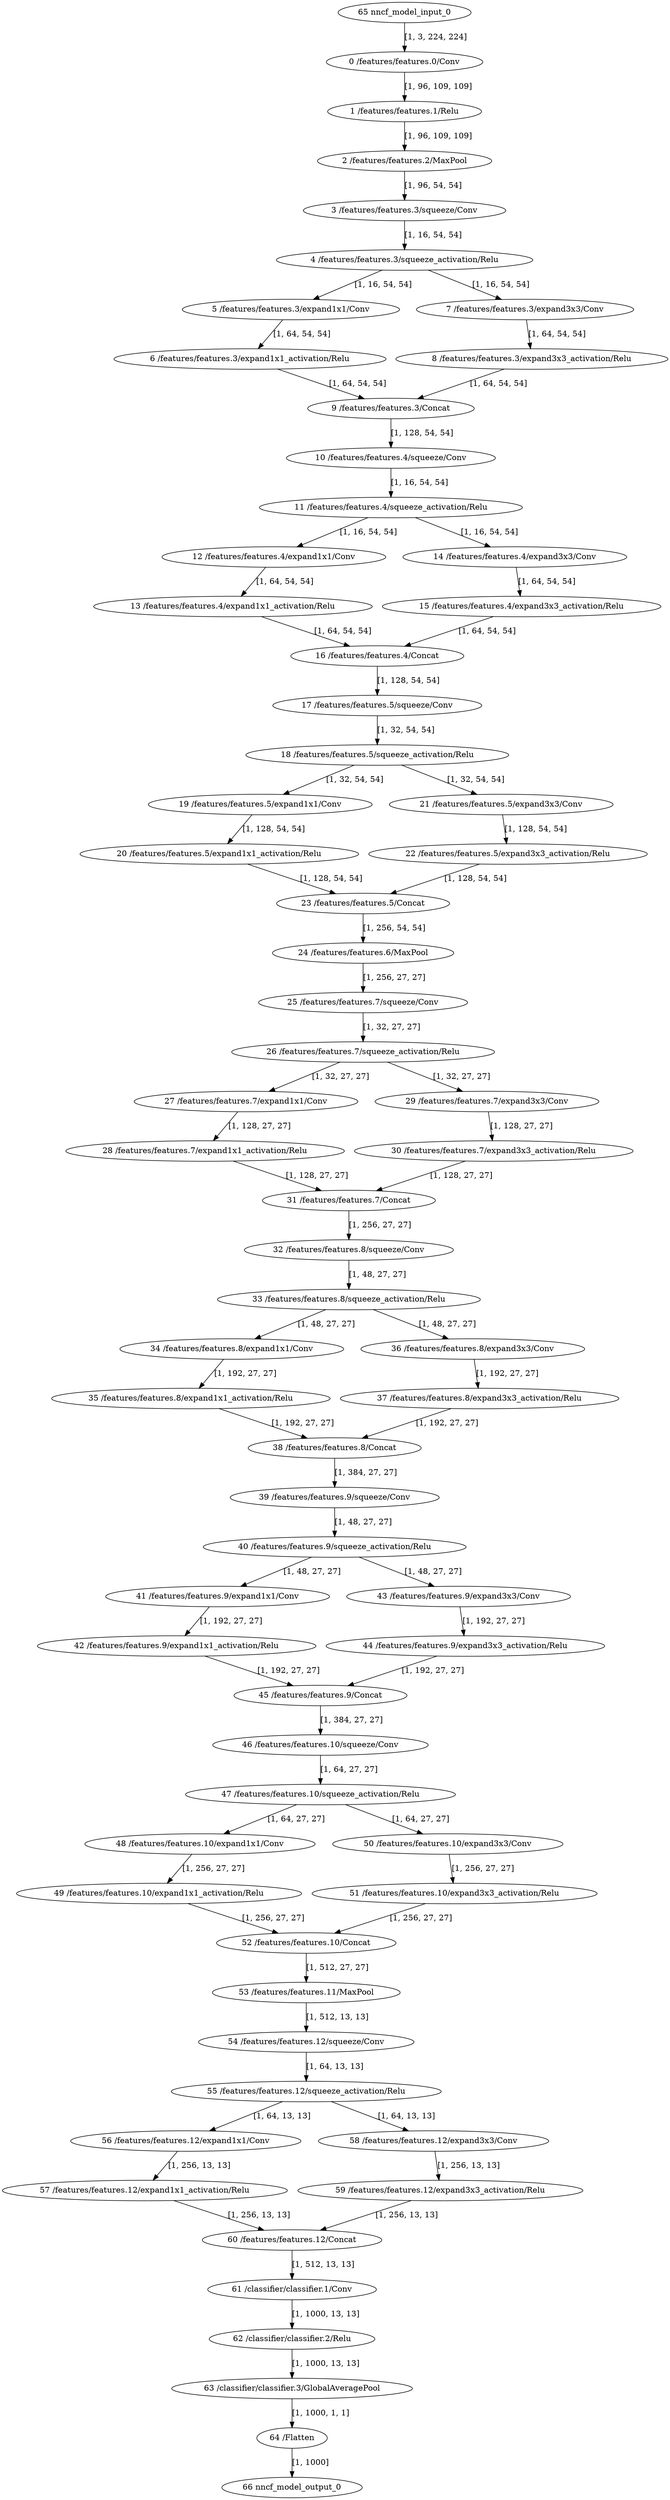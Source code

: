 strict digraph  {
"0 /features/features.0/Conv" [id=0, type=Conv];
"1 /features/features.1/Relu" [id=1, type=Relu];
"2 /features/features.2/MaxPool" [id=2, type=MaxPool];
"3 /features/features.3/squeeze/Conv" [id=3, type=Conv];
"4 /features/features.3/squeeze_activation/Relu" [id=4, type=Relu];
"5 /features/features.3/expand1x1/Conv" [id=5, type=Conv];
"6 /features/features.3/expand1x1_activation/Relu" [id=6, type=Relu];
"7 /features/features.3/expand3x3/Conv" [id=7, type=Conv];
"8 /features/features.3/expand3x3_activation/Relu" [id=8, type=Relu];
"9 /features/features.3/Concat" [id=9, type=Concat];
"10 /features/features.4/squeeze/Conv" [id=10, type=Conv];
"11 /features/features.4/squeeze_activation/Relu" [id=11, type=Relu];
"12 /features/features.4/expand1x1/Conv" [id=12, type=Conv];
"13 /features/features.4/expand1x1_activation/Relu" [id=13, type=Relu];
"14 /features/features.4/expand3x3/Conv" [id=14, type=Conv];
"15 /features/features.4/expand3x3_activation/Relu" [id=15, type=Relu];
"16 /features/features.4/Concat" [id=16, type=Concat];
"17 /features/features.5/squeeze/Conv" [id=17, type=Conv];
"18 /features/features.5/squeeze_activation/Relu" [id=18, type=Relu];
"19 /features/features.5/expand1x1/Conv" [id=19, type=Conv];
"20 /features/features.5/expand1x1_activation/Relu" [id=20, type=Relu];
"21 /features/features.5/expand3x3/Conv" [id=21, type=Conv];
"22 /features/features.5/expand3x3_activation/Relu" [id=22, type=Relu];
"23 /features/features.5/Concat" [id=23, type=Concat];
"24 /features/features.6/MaxPool" [id=24, type=MaxPool];
"25 /features/features.7/squeeze/Conv" [id=25, type=Conv];
"26 /features/features.7/squeeze_activation/Relu" [id=26, type=Relu];
"27 /features/features.7/expand1x1/Conv" [id=27, type=Conv];
"28 /features/features.7/expand1x1_activation/Relu" [id=28, type=Relu];
"29 /features/features.7/expand3x3/Conv" [id=29, type=Conv];
"30 /features/features.7/expand3x3_activation/Relu" [id=30, type=Relu];
"31 /features/features.7/Concat" [id=31, type=Concat];
"32 /features/features.8/squeeze/Conv" [id=32, type=Conv];
"33 /features/features.8/squeeze_activation/Relu" [id=33, type=Relu];
"34 /features/features.8/expand1x1/Conv" [id=34, type=Conv];
"35 /features/features.8/expand1x1_activation/Relu" [id=35, type=Relu];
"36 /features/features.8/expand3x3/Conv" [id=36, type=Conv];
"37 /features/features.8/expand3x3_activation/Relu" [id=37, type=Relu];
"38 /features/features.8/Concat" [id=38, type=Concat];
"39 /features/features.9/squeeze/Conv" [id=39, type=Conv];
"40 /features/features.9/squeeze_activation/Relu" [id=40, type=Relu];
"41 /features/features.9/expand1x1/Conv" [id=41, type=Conv];
"42 /features/features.9/expand1x1_activation/Relu" [id=42, type=Relu];
"43 /features/features.9/expand3x3/Conv" [id=43, type=Conv];
"44 /features/features.9/expand3x3_activation/Relu" [id=44, type=Relu];
"45 /features/features.9/Concat" [id=45, type=Concat];
"46 /features/features.10/squeeze/Conv" [id=46, type=Conv];
"47 /features/features.10/squeeze_activation/Relu" [id=47, type=Relu];
"48 /features/features.10/expand1x1/Conv" [id=48, type=Conv];
"49 /features/features.10/expand1x1_activation/Relu" [id=49, type=Relu];
"50 /features/features.10/expand3x3/Conv" [id=50, type=Conv];
"51 /features/features.10/expand3x3_activation/Relu" [id=51, type=Relu];
"52 /features/features.10/Concat" [id=52, type=Concat];
"53 /features/features.11/MaxPool" [id=53, type=MaxPool];
"54 /features/features.12/squeeze/Conv" [id=54, type=Conv];
"55 /features/features.12/squeeze_activation/Relu" [id=55, type=Relu];
"56 /features/features.12/expand1x1/Conv" [id=56, type=Conv];
"57 /features/features.12/expand1x1_activation/Relu" [id=57, type=Relu];
"58 /features/features.12/expand3x3/Conv" [id=58, type=Conv];
"59 /features/features.12/expand3x3_activation/Relu" [id=59, type=Relu];
"60 /features/features.12/Concat" [id=60, type=Concat];
"61 /classifier/classifier.1/Conv" [id=61, type=Conv];
"62 /classifier/classifier.2/Relu" [id=62, type=Relu];
"63 /classifier/classifier.3/GlobalAveragePool" [id=63, type=GlobalAveragePool];
"64 /Flatten" [id=64, type=Flatten];
"65 nncf_model_input_0" [id=65, type=nncf_model_input];
"66 nncf_model_output_0" [id=66, type=nncf_model_output];
"0 /features/features.0/Conv" -> "1 /features/features.1/Relu"  [label="[1, 96, 109, 109]", style=solid];
"1 /features/features.1/Relu" -> "2 /features/features.2/MaxPool"  [label="[1, 96, 109, 109]", style=solid];
"2 /features/features.2/MaxPool" -> "3 /features/features.3/squeeze/Conv"  [label="[1, 96, 54, 54]", style=solid];
"3 /features/features.3/squeeze/Conv" -> "4 /features/features.3/squeeze_activation/Relu"  [label="[1, 16, 54, 54]", style=solid];
"4 /features/features.3/squeeze_activation/Relu" -> "5 /features/features.3/expand1x1/Conv"  [label="[1, 16, 54, 54]", style=solid];
"4 /features/features.3/squeeze_activation/Relu" -> "7 /features/features.3/expand3x3/Conv"  [label="[1, 16, 54, 54]", style=solid];
"5 /features/features.3/expand1x1/Conv" -> "6 /features/features.3/expand1x1_activation/Relu"  [label="[1, 64, 54, 54]", style=solid];
"6 /features/features.3/expand1x1_activation/Relu" -> "9 /features/features.3/Concat"  [label="[1, 64, 54, 54]", style=solid];
"7 /features/features.3/expand3x3/Conv" -> "8 /features/features.3/expand3x3_activation/Relu"  [label="[1, 64, 54, 54]", style=solid];
"8 /features/features.3/expand3x3_activation/Relu" -> "9 /features/features.3/Concat"  [label="[1, 64, 54, 54]", style=solid];
"9 /features/features.3/Concat" -> "10 /features/features.4/squeeze/Conv"  [label="[1, 128, 54, 54]", style=solid];
"10 /features/features.4/squeeze/Conv" -> "11 /features/features.4/squeeze_activation/Relu"  [label="[1, 16, 54, 54]", style=solid];
"11 /features/features.4/squeeze_activation/Relu" -> "12 /features/features.4/expand1x1/Conv"  [label="[1, 16, 54, 54]", style=solid];
"11 /features/features.4/squeeze_activation/Relu" -> "14 /features/features.4/expand3x3/Conv"  [label="[1, 16, 54, 54]", style=solid];
"12 /features/features.4/expand1x1/Conv" -> "13 /features/features.4/expand1x1_activation/Relu"  [label="[1, 64, 54, 54]", style=solid];
"13 /features/features.4/expand1x1_activation/Relu" -> "16 /features/features.4/Concat"  [label="[1, 64, 54, 54]", style=solid];
"14 /features/features.4/expand3x3/Conv" -> "15 /features/features.4/expand3x3_activation/Relu"  [label="[1, 64, 54, 54]", style=solid];
"15 /features/features.4/expand3x3_activation/Relu" -> "16 /features/features.4/Concat"  [label="[1, 64, 54, 54]", style=solid];
"16 /features/features.4/Concat" -> "17 /features/features.5/squeeze/Conv"  [label="[1, 128, 54, 54]", style=solid];
"17 /features/features.5/squeeze/Conv" -> "18 /features/features.5/squeeze_activation/Relu"  [label="[1, 32, 54, 54]", style=solid];
"18 /features/features.5/squeeze_activation/Relu" -> "19 /features/features.5/expand1x1/Conv"  [label="[1, 32, 54, 54]", style=solid];
"18 /features/features.5/squeeze_activation/Relu" -> "21 /features/features.5/expand3x3/Conv"  [label="[1, 32, 54, 54]", style=solid];
"19 /features/features.5/expand1x1/Conv" -> "20 /features/features.5/expand1x1_activation/Relu"  [label="[1, 128, 54, 54]", style=solid];
"20 /features/features.5/expand1x1_activation/Relu" -> "23 /features/features.5/Concat"  [label="[1, 128, 54, 54]", style=solid];
"21 /features/features.5/expand3x3/Conv" -> "22 /features/features.5/expand3x3_activation/Relu"  [label="[1, 128, 54, 54]", style=solid];
"22 /features/features.5/expand3x3_activation/Relu" -> "23 /features/features.5/Concat"  [label="[1, 128, 54, 54]", style=solid];
"23 /features/features.5/Concat" -> "24 /features/features.6/MaxPool"  [label="[1, 256, 54, 54]", style=solid];
"24 /features/features.6/MaxPool" -> "25 /features/features.7/squeeze/Conv"  [label="[1, 256, 27, 27]", style=solid];
"25 /features/features.7/squeeze/Conv" -> "26 /features/features.7/squeeze_activation/Relu"  [label="[1, 32, 27, 27]", style=solid];
"26 /features/features.7/squeeze_activation/Relu" -> "27 /features/features.7/expand1x1/Conv"  [label="[1, 32, 27, 27]", style=solid];
"26 /features/features.7/squeeze_activation/Relu" -> "29 /features/features.7/expand3x3/Conv"  [label="[1, 32, 27, 27]", style=solid];
"27 /features/features.7/expand1x1/Conv" -> "28 /features/features.7/expand1x1_activation/Relu"  [label="[1, 128, 27, 27]", style=solid];
"28 /features/features.7/expand1x1_activation/Relu" -> "31 /features/features.7/Concat"  [label="[1, 128, 27, 27]", style=solid];
"29 /features/features.7/expand3x3/Conv" -> "30 /features/features.7/expand3x3_activation/Relu"  [label="[1, 128, 27, 27]", style=solid];
"30 /features/features.7/expand3x3_activation/Relu" -> "31 /features/features.7/Concat"  [label="[1, 128, 27, 27]", style=solid];
"31 /features/features.7/Concat" -> "32 /features/features.8/squeeze/Conv"  [label="[1, 256, 27, 27]", style=solid];
"32 /features/features.8/squeeze/Conv" -> "33 /features/features.8/squeeze_activation/Relu"  [label="[1, 48, 27, 27]", style=solid];
"33 /features/features.8/squeeze_activation/Relu" -> "34 /features/features.8/expand1x1/Conv"  [label="[1, 48, 27, 27]", style=solid];
"33 /features/features.8/squeeze_activation/Relu" -> "36 /features/features.8/expand3x3/Conv"  [label="[1, 48, 27, 27]", style=solid];
"34 /features/features.8/expand1x1/Conv" -> "35 /features/features.8/expand1x1_activation/Relu"  [label="[1, 192, 27, 27]", style=solid];
"35 /features/features.8/expand1x1_activation/Relu" -> "38 /features/features.8/Concat"  [label="[1, 192, 27, 27]", style=solid];
"36 /features/features.8/expand3x3/Conv" -> "37 /features/features.8/expand3x3_activation/Relu"  [label="[1, 192, 27, 27]", style=solid];
"37 /features/features.8/expand3x3_activation/Relu" -> "38 /features/features.8/Concat"  [label="[1, 192, 27, 27]", style=solid];
"38 /features/features.8/Concat" -> "39 /features/features.9/squeeze/Conv"  [label="[1, 384, 27, 27]", style=solid];
"39 /features/features.9/squeeze/Conv" -> "40 /features/features.9/squeeze_activation/Relu"  [label="[1, 48, 27, 27]", style=solid];
"40 /features/features.9/squeeze_activation/Relu" -> "41 /features/features.9/expand1x1/Conv"  [label="[1, 48, 27, 27]", style=solid];
"40 /features/features.9/squeeze_activation/Relu" -> "43 /features/features.9/expand3x3/Conv"  [label="[1, 48, 27, 27]", style=solid];
"41 /features/features.9/expand1x1/Conv" -> "42 /features/features.9/expand1x1_activation/Relu"  [label="[1, 192, 27, 27]", style=solid];
"42 /features/features.9/expand1x1_activation/Relu" -> "45 /features/features.9/Concat"  [label="[1, 192, 27, 27]", style=solid];
"43 /features/features.9/expand3x3/Conv" -> "44 /features/features.9/expand3x3_activation/Relu"  [label="[1, 192, 27, 27]", style=solid];
"44 /features/features.9/expand3x3_activation/Relu" -> "45 /features/features.9/Concat"  [label="[1, 192, 27, 27]", style=solid];
"45 /features/features.9/Concat" -> "46 /features/features.10/squeeze/Conv"  [label="[1, 384, 27, 27]", style=solid];
"46 /features/features.10/squeeze/Conv" -> "47 /features/features.10/squeeze_activation/Relu"  [label="[1, 64, 27, 27]", style=solid];
"47 /features/features.10/squeeze_activation/Relu" -> "48 /features/features.10/expand1x1/Conv"  [label="[1, 64, 27, 27]", style=solid];
"47 /features/features.10/squeeze_activation/Relu" -> "50 /features/features.10/expand3x3/Conv"  [label="[1, 64, 27, 27]", style=solid];
"48 /features/features.10/expand1x1/Conv" -> "49 /features/features.10/expand1x1_activation/Relu"  [label="[1, 256, 27, 27]", style=solid];
"49 /features/features.10/expand1x1_activation/Relu" -> "52 /features/features.10/Concat"  [label="[1, 256, 27, 27]", style=solid];
"50 /features/features.10/expand3x3/Conv" -> "51 /features/features.10/expand3x3_activation/Relu"  [label="[1, 256, 27, 27]", style=solid];
"51 /features/features.10/expand3x3_activation/Relu" -> "52 /features/features.10/Concat"  [label="[1, 256, 27, 27]", style=solid];
"52 /features/features.10/Concat" -> "53 /features/features.11/MaxPool"  [label="[1, 512, 27, 27]", style=solid];
"53 /features/features.11/MaxPool" -> "54 /features/features.12/squeeze/Conv"  [label="[1, 512, 13, 13]", style=solid];
"54 /features/features.12/squeeze/Conv" -> "55 /features/features.12/squeeze_activation/Relu"  [label="[1, 64, 13, 13]", style=solid];
"55 /features/features.12/squeeze_activation/Relu" -> "56 /features/features.12/expand1x1/Conv"  [label="[1, 64, 13, 13]", style=solid];
"55 /features/features.12/squeeze_activation/Relu" -> "58 /features/features.12/expand3x3/Conv"  [label="[1, 64, 13, 13]", style=solid];
"56 /features/features.12/expand1x1/Conv" -> "57 /features/features.12/expand1x1_activation/Relu"  [label="[1, 256, 13, 13]", style=solid];
"57 /features/features.12/expand1x1_activation/Relu" -> "60 /features/features.12/Concat"  [label="[1, 256, 13, 13]", style=solid];
"58 /features/features.12/expand3x3/Conv" -> "59 /features/features.12/expand3x3_activation/Relu"  [label="[1, 256, 13, 13]", style=solid];
"59 /features/features.12/expand3x3_activation/Relu" -> "60 /features/features.12/Concat"  [label="[1, 256, 13, 13]", style=solid];
"60 /features/features.12/Concat" -> "61 /classifier/classifier.1/Conv"  [label="[1, 512, 13, 13]", style=solid];
"61 /classifier/classifier.1/Conv" -> "62 /classifier/classifier.2/Relu"  [label="[1, 1000, 13, 13]", style=solid];
"62 /classifier/classifier.2/Relu" -> "63 /classifier/classifier.3/GlobalAveragePool"  [label="[1, 1000, 13, 13]", style=solid];
"63 /classifier/classifier.3/GlobalAveragePool" -> "64 /Flatten"  [label="[1, 1000, 1, 1]", style=solid];
"64 /Flatten" -> "66 nncf_model_output_0"  [label="[1, 1000]", style=solid];
"65 nncf_model_input_0" -> "0 /features/features.0/Conv"  [label="[1, 3, 224, 224]", style=solid];
}
